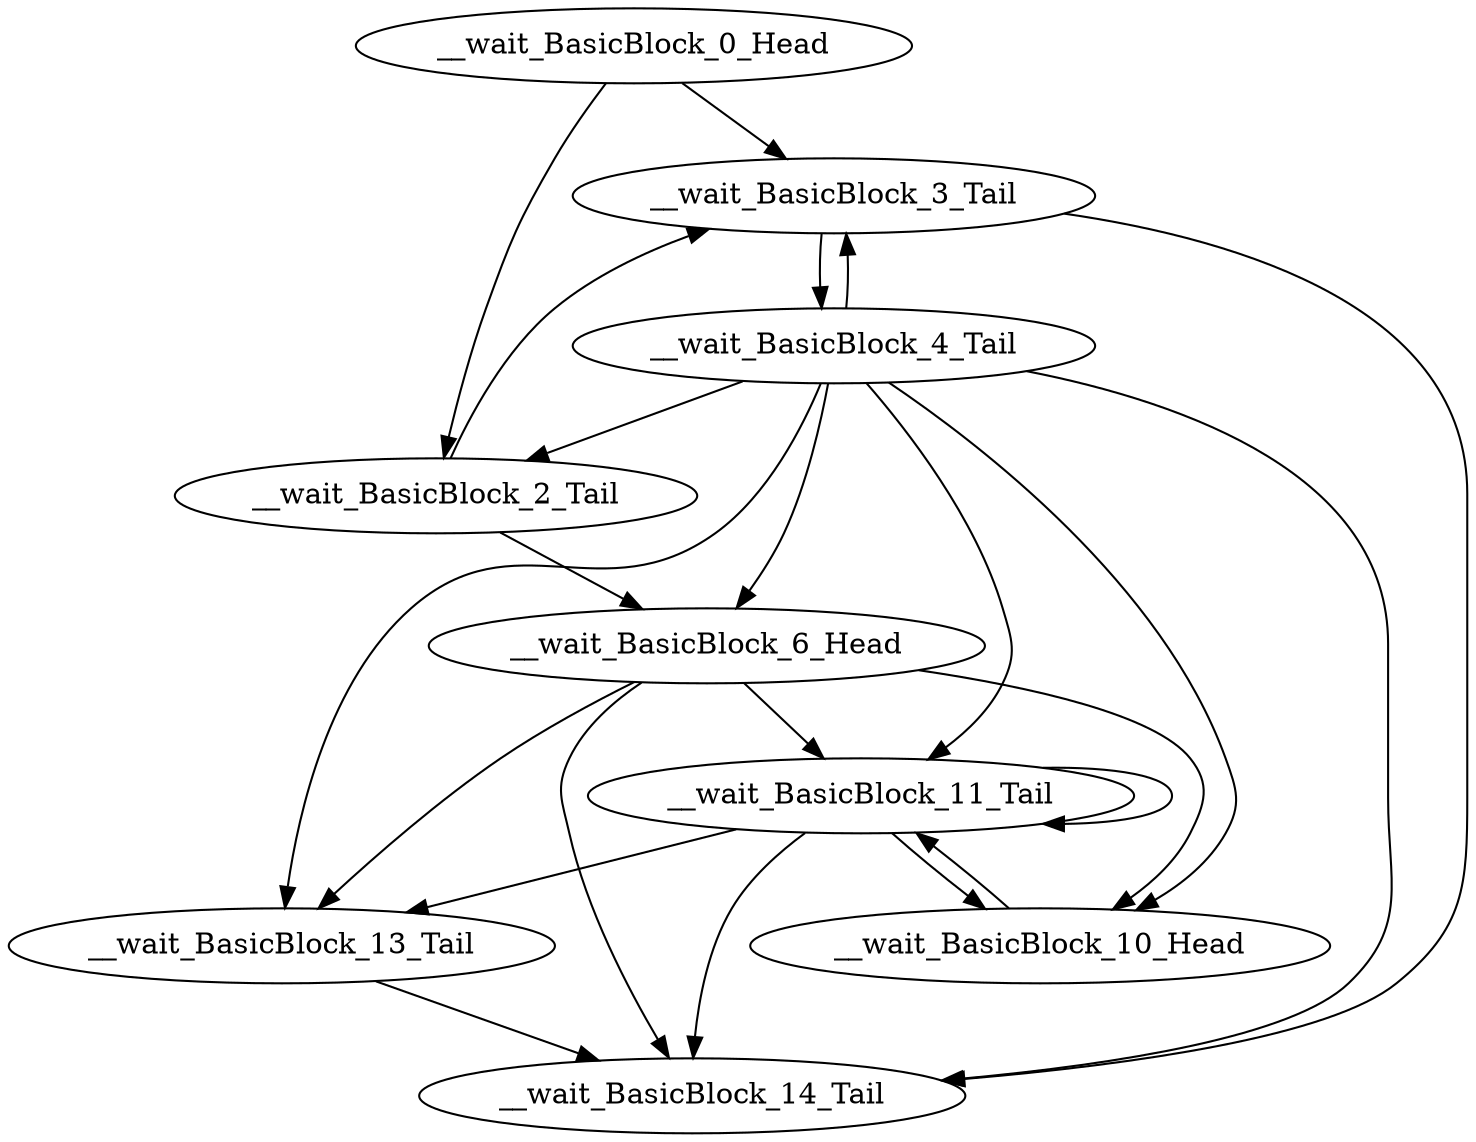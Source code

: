 digraph G {
    "__wait_BasicBlock_0_Head" -> "__wait_BasicBlock_3_Tail"
    "__wait_BasicBlock_0_Head" -> "__wait_BasicBlock_2_Tail"
    "__wait_BasicBlock_13_Tail" -> "__wait_BasicBlock_14_Tail"
    "__wait_BasicBlock_4_Tail" -> "__wait_BasicBlock_13_Tail"
    "__wait_BasicBlock_4_Tail" -> "__wait_BasicBlock_11_Tail"
    "__wait_BasicBlock_4_Tail" -> "__wait_BasicBlock_3_Tail"
    "__wait_BasicBlock_4_Tail" -> "__wait_BasicBlock_10_Head"
    "__wait_BasicBlock_4_Tail" -> "__wait_BasicBlock_6_Head"
    "__wait_BasicBlock_4_Tail" -> "__wait_BasicBlock_2_Tail"
    "__wait_BasicBlock_4_Tail" -> "__wait_BasicBlock_14_Tail"
    "__wait_BasicBlock_11_Tail" -> "__wait_BasicBlock_13_Tail"
    "__wait_BasicBlock_11_Tail" -> "__wait_BasicBlock_11_Tail"
    "__wait_BasicBlock_11_Tail" -> "__wait_BasicBlock_10_Head"
    "__wait_BasicBlock_11_Tail" -> "__wait_BasicBlock_14_Tail"
    "__wait_BasicBlock_3_Tail" -> "__wait_BasicBlock_4_Tail"
    "__wait_BasicBlock_3_Tail" -> "__wait_BasicBlock_14_Tail"
    "__wait_BasicBlock_10_Head" -> "__wait_BasicBlock_11_Tail"
    "__wait_BasicBlock_6_Head" -> "__wait_BasicBlock_13_Tail"
    "__wait_BasicBlock_6_Head" -> "__wait_BasicBlock_11_Tail"
    "__wait_BasicBlock_6_Head" -> "__wait_BasicBlock_10_Head"
    "__wait_BasicBlock_6_Head" -> "__wait_BasicBlock_14_Tail"
    "__wait_BasicBlock_2_Tail" -> "__wait_BasicBlock_3_Tail"
    "__wait_BasicBlock_2_Tail" -> "__wait_BasicBlock_6_Head"
}
